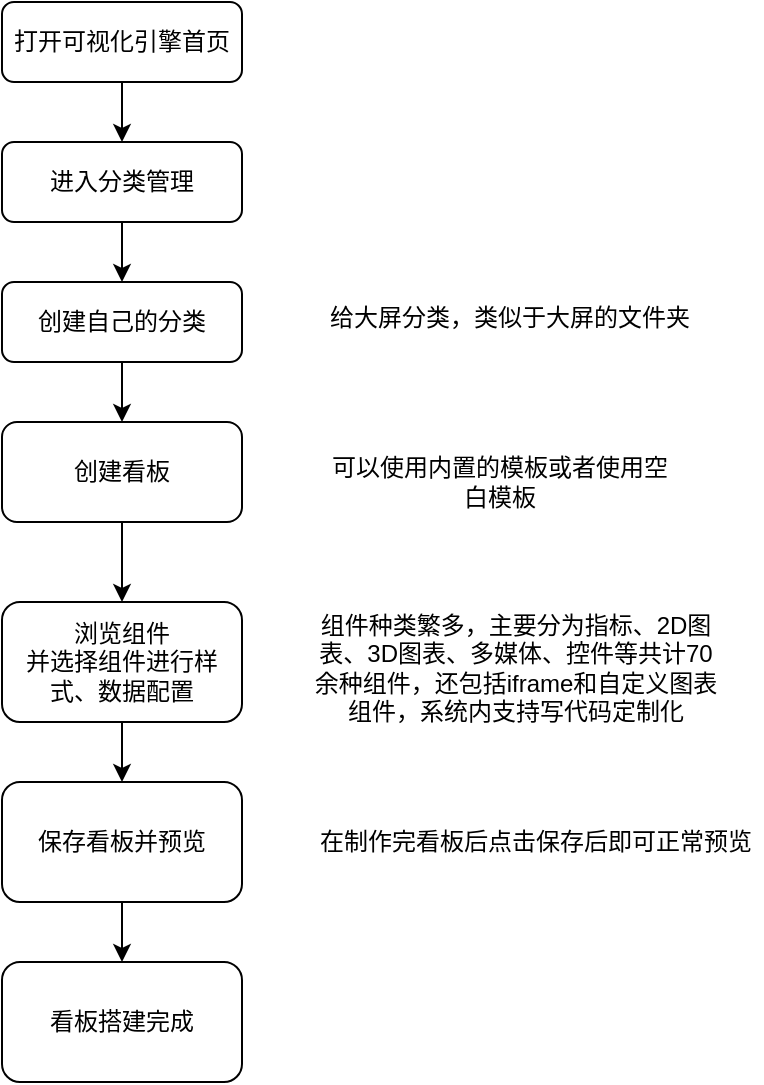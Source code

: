 <mxfile version="21.3.8" type="github">
  <diagram id="C5RBs43oDa-KdzZeNtuy" name="Page-1">
    <mxGraphModel dx="988" dy="546" grid="1" gridSize="10" guides="1" tooltips="1" connect="1" arrows="1" fold="1" page="1" pageScale="1" pageWidth="827" pageHeight="1169" math="0" shadow="0">
      <root>
        <mxCell id="WIyWlLk6GJQsqaUBKTNV-0" />
        <mxCell id="WIyWlLk6GJQsqaUBKTNV-1" parent="WIyWlLk6GJQsqaUBKTNV-0" />
        <mxCell id="VFCMnokoPyZVT8G4Ff3--11" style="edgeStyle=orthogonalEdgeStyle;rounded=0;orthogonalLoop=1;jettySize=auto;html=1;entryX=0.5;entryY=0;entryDx=0;entryDy=0;" edge="1" parent="WIyWlLk6GJQsqaUBKTNV-1" source="WIyWlLk6GJQsqaUBKTNV-3" target="VFCMnokoPyZVT8G4Ff3--0">
          <mxGeometry relative="1" as="geometry" />
        </mxCell>
        <mxCell id="WIyWlLk6GJQsqaUBKTNV-3" value="打开可视化引擎&lt;span style=&quot;background-color: initial;&quot;&gt;首页&lt;/span&gt;" style="rounded=1;whiteSpace=wrap;html=1;fontSize=12;glass=0;strokeWidth=1;shadow=0;" parent="WIyWlLk6GJQsqaUBKTNV-1" vertex="1">
          <mxGeometry x="160" y="80" width="120" height="40" as="geometry" />
        </mxCell>
        <mxCell id="VFCMnokoPyZVT8G4Ff3--8" style="edgeStyle=orthogonalEdgeStyle;rounded=0;orthogonalLoop=1;jettySize=auto;html=1;entryX=0.5;entryY=0;entryDx=0;entryDy=0;" edge="1" parent="WIyWlLk6GJQsqaUBKTNV-1" source="VFCMnokoPyZVT8G4Ff3--0" target="VFCMnokoPyZVT8G4Ff3--1">
          <mxGeometry relative="1" as="geometry" />
        </mxCell>
        <mxCell id="VFCMnokoPyZVT8G4Ff3--0" value="进入分类管理" style="rounded=1;whiteSpace=wrap;html=1;glass=0;strokeWidth=1;shadow=0;" vertex="1" parent="WIyWlLk6GJQsqaUBKTNV-1">
          <mxGeometry x="160" y="150" width="120" height="40" as="geometry" />
        </mxCell>
        <mxCell id="VFCMnokoPyZVT8G4Ff3--10" value="" style="edgeStyle=orthogonalEdgeStyle;rounded=0;orthogonalLoop=1;jettySize=auto;html=1;" edge="1" parent="WIyWlLk6GJQsqaUBKTNV-1" source="VFCMnokoPyZVT8G4Ff3--1" target="VFCMnokoPyZVT8G4Ff3--9">
          <mxGeometry relative="1" as="geometry" />
        </mxCell>
        <mxCell id="VFCMnokoPyZVT8G4Ff3--1" value="创建自己的分类" style="rounded=1;whiteSpace=wrap;html=1;glass=0;strokeWidth=1;shadow=0;" vertex="1" parent="WIyWlLk6GJQsqaUBKTNV-1">
          <mxGeometry x="160" y="220" width="120" height="40" as="geometry" />
        </mxCell>
        <mxCell id="VFCMnokoPyZVT8G4Ff3--13" value="" style="edgeStyle=orthogonalEdgeStyle;rounded=0;orthogonalLoop=1;jettySize=auto;html=1;" edge="1" parent="WIyWlLk6GJQsqaUBKTNV-1" source="VFCMnokoPyZVT8G4Ff3--9" target="VFCMnokoPyZVT8G4Ff3--12">
          <mxGeometry relative="1" as="geometry" />
        </mxCell>
        <mxCell id="VFCMnokoPyZVT8G4Ff3--9" value="创建看板" style="whiteSpace=wrap;html=1;rounded=1;glass=0;strokeWidth=1;shadow=0;" vertex="1" parent="WIyWlLk6GJQsqaUBKTNV-1">
          <mxGeometry x="160" y="290" width="120" height="50" as="geometry" />
        </mxCell>
        <mxCell id="VFCMnokoPyZVT8G4Ff3--19" value="" style="edgeStyle=orthogonalEdgeStyle;rounded=0;orthogonalLoop=1;jettySize=auto;html=1;" edge="1" parent="WIyWlLk6GJQsqaUBKTNV-1" source="VFCMnokoPyZVT8G4Ff3--12" target="VFCMnokoPyZVT8G4Ff3--18">
          <mxGeometry relative="1" as="geometry" />
        </mxCell>
        <mxCell id="VFCMnokoPyZVT8G4Ff3--12" value="浏览组件&lt;br&gt;并选择组件进行样式、数据配置" style="whiteSpace=wrap;html=1;rounded=1;glass=0;strokeWidth=1;shadow=0;" vertex="1" parent="WIyWlLk6GJQsqaUBKTNV-1">
          <mxGeometry x="160" y="380" width="120" height="60" as="geometry" />
        </mxCell>
        <mxCell id="VFCMnokoPyZVT8G4Ff3--22" value="" style="edgeStyle=orthogonalEdgeStyle;rounded=0;orthogonalLoop=1;jettySize=auto;html=1;" edge="1" parent="WIyWlLk6GJQsqaUBKTNV-1" source="VFCMnokoPyZVT8G4Ff3--18" target="VFCMnokoPyZVT8G4Ff3--21">
          <mxGeometry relative="1" as="geometry" />
        </mxCell>
        <mxCell id="VFCMnokoPyZVT8G4Ff3--18" value="保存看板并预览" style="whiteSpace=wrap;html=1;rounded=1;glass=0;strokeWidth=1;shadow=0;" vertex="1" parent="WIyWlLk6GJQsqaUBKTNV-1">
          <mxGeometry x="160" y="470" width="120" height="60" as="geometry" />
        </mxCell>
        <mxCell id="VFCMnokoPyZVT8G4Ff3--21" value="看板搭建完成" style="whiteSpace=wrap;html=1;rounded=1;glass=0;strokeWidth=1;shadow=0;" vertex="1" parent="WIyWlLk6GJQsqaUBKTNV-1">
          <mxGeometry x="160" y="560" width="120" height="60" as="geometry" />
        </mxCell>
        <mxCell id="VFCMnokoPyZVT8G4Ff3--23" value="给大屏分类，类似于大屏的文件夹" style="text;html=1;strokeColor=none;fillColor=none;align=center;verticalAlign=middle;whiteSpace=wrap;rounded=0;" vertex="1" parent="WIyWlLk6GJQsqaUBKTNV-1">
          <mxGeometry x="319" y="220" width="190" height="35" as="geometry" />
        </mxCell>
        <mxCell id="VFCMnokoPyZVT8G4Ff3--24" value="可以使用内置的模板或者使用空白模板" style="text;html=1;strokeColor=none;fillColor=none;align=center;verticalAlign=middle;whiteSpace=wrap;rounded=0;" vertex="1" parent="WIyWlLk6GJQsqaUBKTNV-1">
          <mxGeometry x="319" y="302.5" width="180" height="35" as="geometry" />
        </mxCell>
        <mxCell id="VFCMnokoPyZVT8G4Ff3--25" value="组件种类繁多，主要分为指标、2D图表、3D图表、多媒体、控件等共计70余种组件，还包括iframe和自定义图表组件，系统内支持写代码定制化" style="text;html=1;strokeColor=none;fillColor=none;align=center;verticalAlign=middle;whiteSpace=wrap;rounded=0;" vertex="1" parent="WIyWlLk6GJQsqaUBKTNV-1">
          <mxGeometry x="314" y="375" width="206" height="75" as="geometry" />
        </mxCell>
        <mxCell id="VFCMnokoPyZVT8G4Ff3--27" value="在制作完看板后点击保存后即可正常预览" style="text;html=1;strokeColor=none;fillColor=none;align=center;verticalAlign=middle;whiteSpace=wrap;rounded=0;" vertex="1" parent="WIyWlLk6GJQsqaUBKTNV-1">
          <mxGeometry x="314" y="472.5" width="226" height="55" as="geometry" />
        </mxCell>
      </root>
    </mxGraphModel>
  </diagram>
</mxfile>
